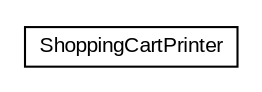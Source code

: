 #!/usr/local/bin/dot
#
# Class diagram 
# Generated by UMLGraph version R5_6 (http://www.umlgraph.org/)
#

digraph G {
	edge [fontname="arial",fontsize=10,labelfontname="arial",labelfontsize=10];
	node [fontname="arial",fontsize=10,shape=plaintext];
	nodesep=0.25;
	ranksep=0.5;
	// org.thoughtworks.sales.stage.printer.ShoppingCartPrinter
	c5156 [label=<<table title="org.thoughtworks.sales.stage.printer.ShoppingCartPrinter" border="0" cellborder="1" cellspacing="0" cellpadding="2" port="p" href="./ShoppingCartPrinter.html">
		<tr><td><table border="0" cellspacing="0" cellpadding="1">
<tr><td align="center" balign="center"> ShoppingCartPrinter </td></tr>
		</table></td></tr>
		</table>>, URL="./ShoppingCartPrinter.html", fontname="arial", fontcolor="black", fontsize=10.0];
}

